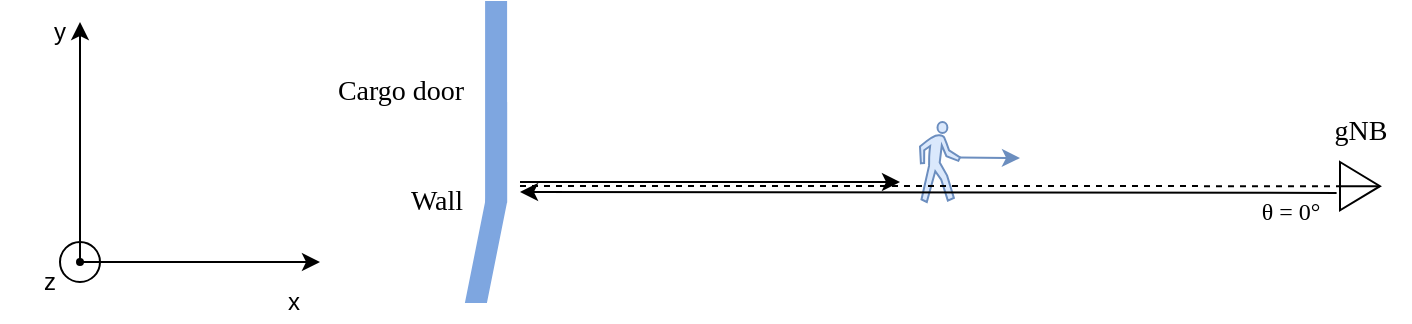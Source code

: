 <mxfile version="22.1.16" type="device">
  <diagram name="Page-1" id="TTO7HnB50A5y17X7U3kj">
    <mxGraphModel dx="1927" dy="656" grid="1" gridSize="10" guides="1" tooltips="1" connect="1" arrows="1" fold="1" page="1" pageScale="1" pageWidth="850" pageHeight="1100" math="0" shadow="0">
      <root>
        <mxCell id="0" />
        <mxCell id="1" parent="0" />
        <mxCell id="MICLH53uMrtlu16adH45-2" value="&lt;font style=&quot;font-size: 14px;&quot; face=&quot;LM Sans&quot;&gt;Cargo door&lt;/font&gt;" style="text;html=1;align=center;verticalAlign=middle;resizable=0;points=[];autosize=1;strokeColor=none;fillColor=none;" parent="1" vertex="1">
          <mxGeometry x="75" y="180" width="90" height="30" as="geometry" />
        </mxCell>
        <mxCell id="MICLH53uMrtlu16adH45-4" value="" style="triangle;whiteSpace=wrap;html=1;rotation=0;" parent="1" vertex="1">
          <mxGeometry x="590" y="230" width="20" height="24.15" as="geometry" />
        </mxCell>
        <mxCell id="MICLH53uMrtlu16adH45-5" value="" style="endArrow=none;html=1;rounded=0;entryX=0;entryY=0.5;entryDx=0;entryDy=0;exitX=1;exitY=0.5;exitDx=0;exitDy=0;" parent="1" source="MICLH53uMrtlu16adH45-4" target="MICLH53uMrtlu16adH45-4" edge="1">
          <mxGeometry width="50" height="50" relative="1" as="geometry">
            <mxPoint x="410" y="330" as="sourcePoint" />
            <mxPoint x="580" y="250" as="targetPoint" />
          </mxGeometry>
        </mxCell>
        <mxCell id="MICLH53uMrtlu16adH45-6" value="&lt;font style=&quot;font-size: 14px;&quot; face=&quot;LM Sans&quot;&gt;gNB&lt;/font&gt;" style="text;html=1;align=center;verticalAlign=middle;resizable=0;points=[];autosize=1;strokeColor=none;fillColor=none;" parent="1" vertex="1">
          <mxGeometry x="575" y="200" width="50" height="30" as="geometry" />
        </mxCell>
        <mxCell id="MICLH53uMrtlu16adH45-10" value="&lt;font style=&quot;font-size: 14px;&quot; face=&quot;LM Sans&quot;&gt;Wall&lt;/font&gt;" style="text;html=1;align=center;verticalAlign=middle;resizable=0;points=[];autosize=1;strokeColor=none;fillColor=none;" parent="1" vertex="1">
          <mxGeometry x="113.05" y="235" width="50" height="30" as="geometry" />
        </mxCell>
        <mxCell id="MICLH53uMrtlu16adH45-11" value="" style="endArrow=classic;html=1;rounded=0;startArrow=oval;startFill=1;endSize=6;startSize=3;" parent="1" edge="1">
          <mxGeometry width="50" height="50" relative="1" as="geometry">
            <mxPoint x="-40" y="280" as="sourcePoint" />
            <mxPoint x="80" y="280" as="targetPoint" />
          </mxGeometry>
        </mxCell>
        <mxCell id="MICLH53uMrtlu16adH45-12" value="" style="endArrow=classic;html=1;rounded=0;" parent="1" edge="1">
          <mxGeometry width="50" height="50" relative="1" as="geometry">
            <mxPoint x="-40" y="280" as="sourcePoint" />
            <mxPoint x="-40" y="160" as="targetPoint" />
          </mxGeometry>
        </mxCell>
        <mxCell id="MICLH53uMrtlu16adH45-13" value="" style="ellipse;whiteSpace=wrap;html=1;aspect=fixed;fillColor=none;connectable=1;allowArrows=0;" parent="1" vertex="1">
          <mxGeometry x="-50" y="270" width="20" height="20" as="geometry" />
        </mxCell>
        <mxCell id="MICLH53uMrtlu16adH45-14" value="x" style="text;strokeColor=none;align=center;fillColor=none;html=1;verticalAlign=middle;whiteSpace=wrap;rounded=0;" parent="1" vertex="1">
          <mxGeometry x="36.95" y="290" width="60" height="20" as="geometry" />
        </mxCell>
        <mxCell id="MICLH53uMrtlu16adH45-15" value="y" style="text;strokeColor=none;align=center;fillColor=none;html=1;verticalAlign=middle;whiteSpace=wrap;rounded=0;" parent="1" vertex="1">
          <mxGeometry x="-80" y="150" width="60" height="30" as="geometry" />
        </mxCell>
        <mxCell id="MICLH53uMrtlu16adH45-16" value="z" style="text;strokeColor=none;align=center;fillColor=none;html=1;verticalAlign=middle;whiteSpace=wrap;rounded=0;" parent="1" vertex="1">
          <mxGeometry x="-80" y="280" width="50" height="20" as="geometry" />
        </mxCell>
        <mxCell id="MICLH53uMrtlu16adH45-23" value="&lt;font face=&quot;LM Sans&quot;&gt;θ = 0°&lt;/font&gt;" style="text;html=1;align=center;verticalAlign=middle;resizable=0;points=[];autosize=1;strokeColor=none;fillColor=none;" parent="1" vertex="1">
          <mxGeometry x="540" y="240" width="50" height="30" as="geometry" />
        </mxCell>
        <mxCell id="xXzQQWgSoLmtWymLV_Nt-1" value="" style="shape=mxgraph.signs.people.walking;html=1;pointerEvents=1;fillColor=#dae8fc;strokeColor=#6c8ebf;verticalLabelPosition=bottom;verticalAlign=top;align=center;sketch=0;" vertex="1" parent="1">
          <mxGeometry x="380" y="210" width="20" height="40" as="geometry" />
        </mxCell>
        <mxCell id="xXzQQWgSoLmtWymLV_Nt-2" value="" style="endArrow=none;dashed=1;html=1;rounded=0;entryX=0;entryY=0.5;entryDx=0;entryDy=0;" edge="1" parent="1" target="MICLH53uMrtlu16adH45-4">
          <mxGeometry width="50" height="50" relative="1" as="geometry">
            <mxPoint x="180" y="242" as="sourcePoint" />
            <mxPoint x="590" y="240" as="targetPoint" />
          </mxGeometry>
        </mxCell>
        <mxCell id="xXzQQWgSoLmtWymLV_Nt-3" value="" style="endArrow=classic;html=1;rounded=0;exitX=1;exitY=0.445;exitDx=0;exitDy=0;exitPerimeter=0;fillColor=#dae8fc;strokeColor=#6c8ebf;" edge="1" parent="1" source="xXzQQWgSoLmtWymLV_Nt-1">
          <mxGeometry width="50" height="50" relative="1" as="geometry">
            <mxPoint x="300" y="270" as="sourcePoint" />
            <mxPoint x="430" y="228" as="targetPoint" />
          </mxGeometry>
        </mxCell>
        <mxCell id="xXzQQWgSoLmtWymLV_Nt-4" value="" style="endArrow=classic;html=1;rounded=0;exitX=-0.085;exitY=0.64;exitDx=0;exitDy=0;exitPerimeter=0;" edge="1" parent="1" source="MICLH53uMrtlu16adH45-4">
          <mxGeometry width="50" height="50" relative="1" as="geometry">
            <mxPoint x="580" y="250" as="sourcePoint" />
            <mxPoint x="180" y="245" as="targetPoint" />
          </mxGeometry>
        </mxCell>
        <mxCell id="xXzQQWgSoLmtWymLV_Nt-5" value="" style="endArrow=classic;html=1;rounded=0;" edge="1" parent="1">
          <mxGeometry width="50" height="50" relative="1" as="geometry">
            <mxPoint x="180" y="240" as="sourcePoint" />
            <mxPoint x="370" y="240" as="targetPoint" />
          </mxGeometry>
        </mxCell>
        <mxCell id="xXzQQWgSoLmtWymLV_Nt-17" value="" style="verticalLabelPosition=bottom;verticalAlign=top;html=1;shape=mxgraph.basic.diag_stripe;dx=10;rotation=0;fillColor=#7EA6E0;strokeColor=#7EA6E0;" vertex="1" parent="1">
          <mxGeometry x="153.05" y="200" width="20" height="100" as="geometry" />
        </mxCell>
        <mxCell id="xXzQQWgSoLmtWymLV_Nt-18" value="" style="verticalLabelPosition=bottom;html=1;verticalAlign=top;align=center;shape=mxgraph.floorplan.wall;fillColor=#7EA6E0;direction=south;strokeColor=#7EA6E0;" vertex="1" parent="1">
          <mxGeometry x="163.05" y="150" width="10" height="100" as="geometry" />
        </mxCell>
      </root>
    </mxGraphModel>
  </diagram>
</mxfile>
